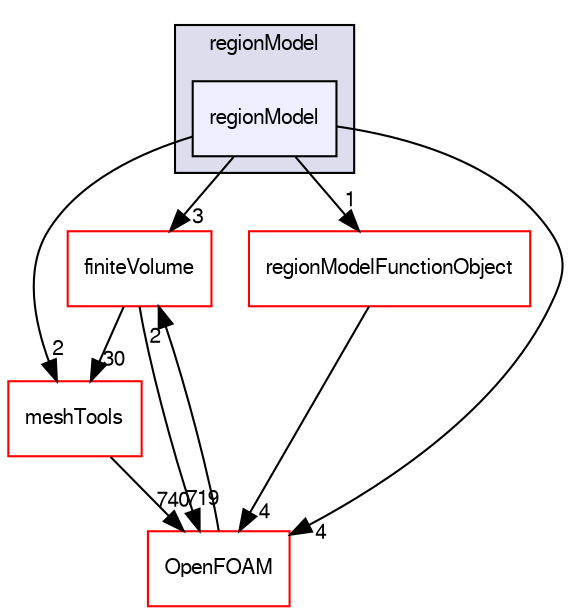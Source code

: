 digraph "src/regionModels/regionModel/regionModel" {
  bgcolor=transparent;
  compound=true
  node [ fontsize="10", fontname="FreeSans"];
  edge [ labelfontsize="10", labelfontname="FreeSans"];
  subgraph clusterdir_e1879fa133c4c7d7be31da46fdc26b53 {
    graph [ bgcolor="#ddddee", pencolor="black", label="regionModel" fontname="FreeSans", fontsize="10", URL="dir_e1879fa133c4c7d7be31da46fdc26b53.html"]
  dir_9def0c2234ad5b9415d4c89f24e8e942 [shape=box, label="regionModel", style="filled", fillcolor="#eeeeff", pencolor="black", URL="dir_9def0c2234ad5b9415d4c89f24e8e942.html"];
  }
  dir_9bd15774b555cf7259a6fa18f99fe99b [shape=box label="finiteVolume" color="red" URL="dir_9bd15774b555cf7259a6fa18f99fe99b.html"];
  dir_ae30ad0bef50cf391b24c614251bb9fd [shape=box label="meshTools" color="red" URL="dir_ae30ad0bef50cf391b24c614251bb9fd.html"];
  dir_20c1d0d82e141075254a9c9d121384c9 [shape=box label="regionModelFunctionObject" color="red" URL="dir_20c1d0d82e141075254a9c9d121384c9.html"];
  dir_c5473ff19b20e6ec4dfe5c310b3778a8 [shape=box label="OpenFOAM" color="red" URL="dir_c5473ff19b20e6ec4dfe5c310b3778a8.html"];
  dir_9bd15774b555cf7259a6fa18f99fe99b->dir_ae30ad0bef50cf391b24c614251bb9fd [headlabel="30", labeldistance=1.5 headhref="dir_000727_001560.html"];
  dir_9bd15774b555cf7259a6fa18f99fe99b->dir_c5473ff19b20e6ec4dfe5c310b3778a8 [headlabel="719", labeldistance=1.5 headhref="dir_000727_001706.html"];
  dir_ae30ad0bef50cf391b24c614251bb9fd->dir_c5473ff19b20e6ec4dfe5c310b3778a8 [headlabel="740", labeldistance=1.5 headhref="dir_001560_001706.html"];
  dir_20c1d0d82e141075254a9c9d121384c9->dir_c5473ff19b20e6ec4dfe5c310b3778a8 [headlabel="4", labeldistance=1.5 headhref="dir_002350_001706.html"];
  dir_c5473ff19b20e6ec4dfe5c310b3778a8->dir_9bd15774b555cf7259a6fa18f99fe99b [headlabel="2", labeldistance=1.5 headhref="dir_001706_000727.html"];
  dir_9def0c2234ad5b9415d4c89f24e8e942->dir_9bd15774b555cf7259a6fa18f99fe99b [headlabel="3", labeldistance=1.5 headhref="dir_002348_000727.html"];
  dir_9def0c2234ad5b9415d4c89f24e8e942->dir_ae30ad0bef50cf391b24c614251bb9fd [headlabel="2", labeldistance=1.5 headhref="dir_002348_001560.html"];
  dir_9def0c2234ad5b9415d4c89f24e8e942->dir_20c1d0d82e141075254a9c9d121384c9 [headlabel="1", labeldistance=1.5 headhref="dir_002348_002350.html"];
  dir_9def0c2234ad5b9415d4c89f24e8e942->dir_c5473ff19b20e6ec4dfe5c310b3778a8 [headlabel="4", labeldistance=1.5 headhref="dir_002348_001706.html"];
}
